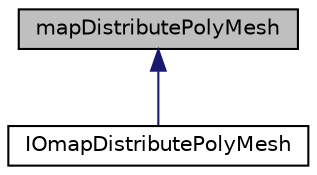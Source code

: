 digraph "mapDistributePolyMesh"
{
  bgcolor="transparent";
  edge [fontname="Helvetica",fontsize="10",labelfontname="Helvetica",labelfontsize="10"];
  node [fontname="Helvetica",fontsize="10",shape=record];
  Node1 [label="mapDistributePolyMesh",height=0.2,width=0.4,color="black", fillcolor="grey75", style="filled" fontcolor="black"];
  Node1 -> Node2 [dir="back",color="midnightblue",fontsize="10",style="solid",fontname="Helvetica"];
  Node2 [label="IOmapDistributePolyMesh",height=0.2,width=0.4,color="black",URL="$classFoam_1_1IOmapDistributePolyMesh.html",tooltip="IOmapDistributePolyMesh is derived from mapDistributePolyMesh and IOobject to give the mapDistributeP..."];
}
